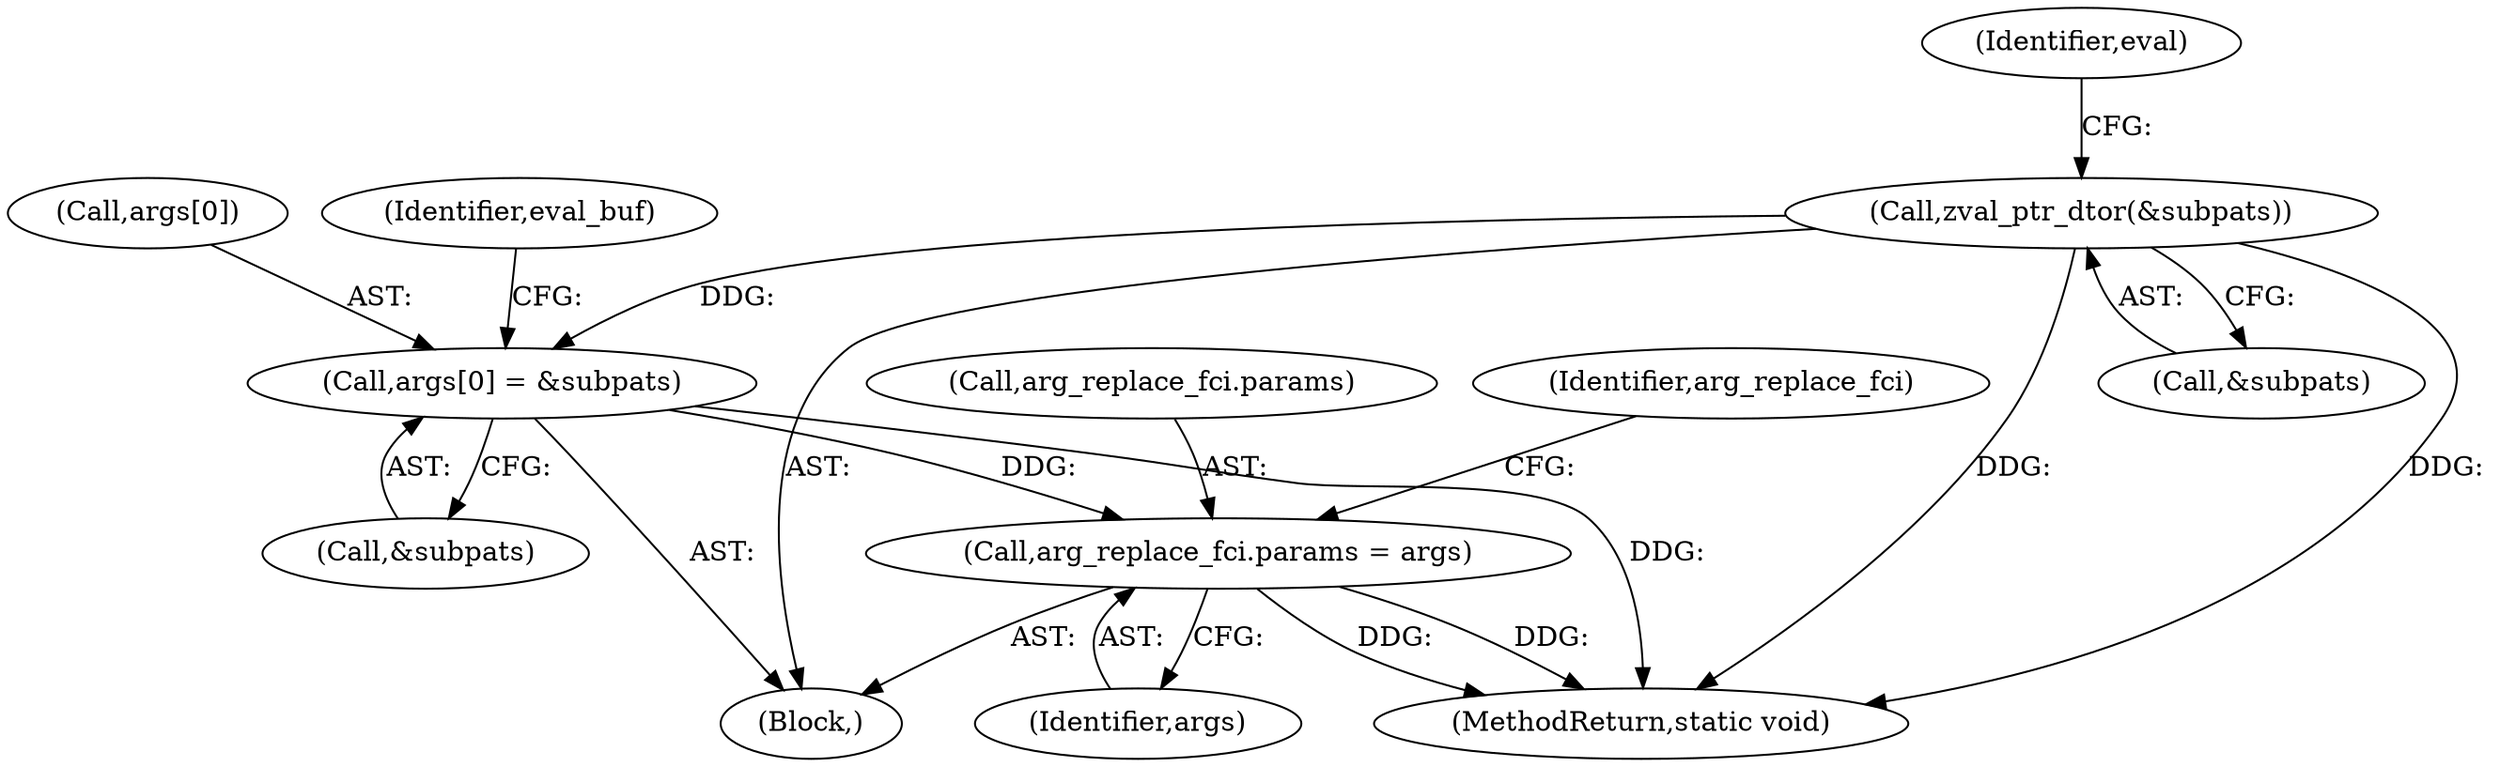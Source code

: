 digraph "0_php-src_5b597a2e5b28e2d5a52fc1be13f425f08f47cb62?w=1_1@array" {
"1000559" [label="(Call,args[0] = &subpats)"];
"1000603" [label="(Call,zval_ptr_dtor(&subpats))"];
"1000573" [label="(Call,arg_replace_fci.params = args)"];
"1000560" [label="(Call,args[0])"];
"1000559" [label="(Call,args[0] = &subpats)"];
"1000577" [label="(Identifier,args)"];
"1000580" [label="(Identifier,arg_replace_fci)"];
"1000574" [label="(Call,arg_replace_fci.params)"];
"1000563" [label="(Call,&subpats)"];
"1000567" [label="(Identifier,eval_buf)"];
"1000616" [label="(Identifier,eval)"];
"1000517" [label="(Block,)"];
"1000743" [label="(MethodReturn,static void)"];
"1000604" [label="(Call,&subpats)"];
"1000573" [label="(Call,arg_replace_fci.params = args)"];
"1000603" [label="(Call,zval_ptr_dtor(&subpats))"];
"1000559" -> "1000517"  [label="AST: "];
"1000559" -> "1000563"  [label="CFG: "];
"1000560" -> "1000559"  [label="AST: "];
"1000563" -> "1000559"  [label="AST: "];
"1000567" -> "1000559"  [label="CFG: "];
"1000559" -> "1000743"  [label="DDG: "];
"1000603" -> "1000559"  [label="DDG: "];
"1000559" -> "1000573"  [label="DDG: "];
"1000603" -> "1000517"  [label="AST: "];
"1000603" -> "1000604"  [label="CFG: "];
"1000604" -> "1000603"  [label="AST: "];
"1000616" -> "1000603"  [label="CFG: "];
"1000603" -> "1000743"  [label="DDG: "];
"1000603" -> "1000743"  [label="DDG: "];
"1000573" -> "1000517"  [label="AST: "];
"1000573" -> "1000577"  [label="CFG: "];
"1000574" -> "1000573"  [label="AST: "];
"1000577" -> "1000573"  [label="AST: "];
"1000580" -> "1000573"  [label="CFG: "];
"1000573" -> "1000743"  [label="DDG: "];
"1000573" -> "1000743"  [label="DDG: "];
}
